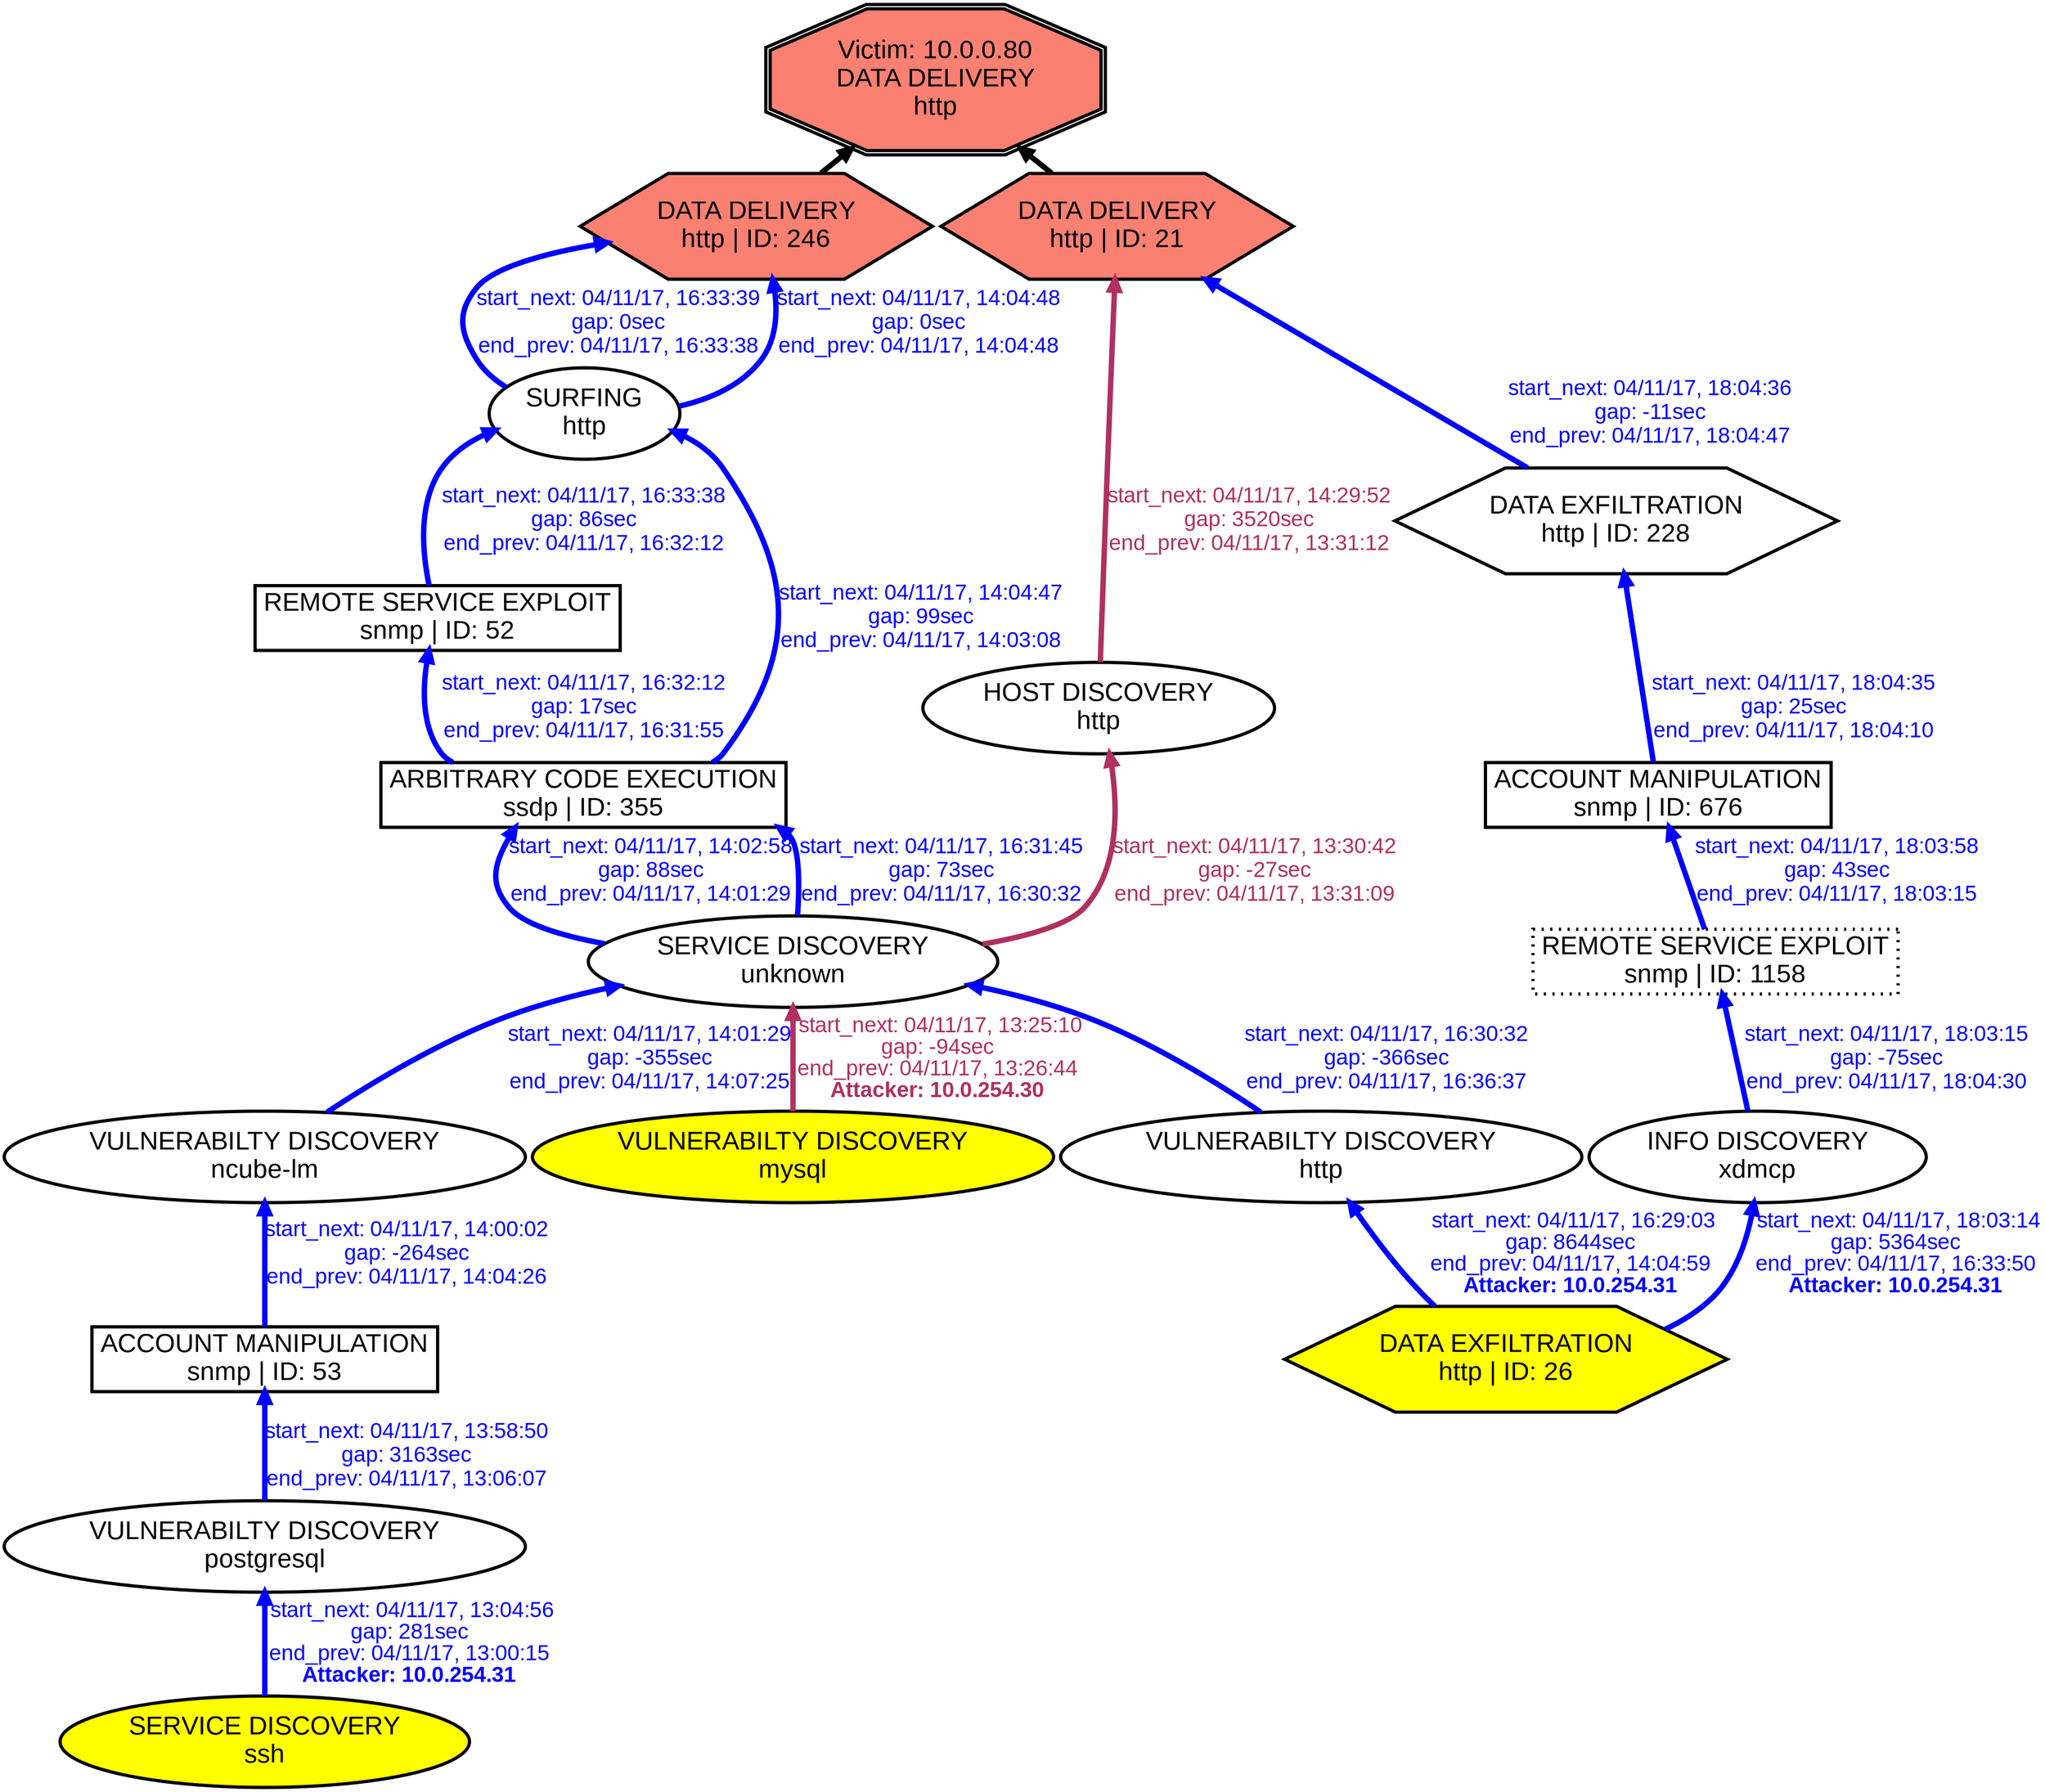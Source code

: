 digraph DATADELIVERYhttp {
rankdir="BT"; 
 graph [ nodesep="0.1", ranksep="0.02"] 
 node [ fontname=Arial, fontsize=24,penwidth=3]; 
 edge [ fontname=Arial, fontsize=20,penwidth=5 ];
"Victim: 10.0.0.80
DATA DELIVERY
http" [shape=doubleoctagon, style=filled, fillcolor=salmon];
{ rank = max; "Victim: 10.0.0.80
DATA DELIVERY
http"}
"DATA DELIVERY
http | ID: 21" -> "Victim: 10.0.0.80
DATA DELIVERY
http"
"DATA DELIVERY
http | ID: 21" [style=filled, fillcolor= salmon]
"DATA DELIVERY
http | ID: 246" -> "Victim: 10.0.0.80
DATA DELIVERY
http"
"DATA DELIVERY
http | ID: 246" [style=filled, fillcolor= salmon]
{ rank=same; "DATA DELIVERY
http | ID: 21" "DATA DELIVERY
http | ID: 246"}
"VULNERABILTY DISCOVERY
mysql" [style=filled, fillcolor= yellow]
"VULNERABILTY DISCOVERY
mysql" -> "SERVICE DISCOVERY
unknown" [ color=maroon] [label=<<font color="maroon"> start_next: 04/11/17, 13:25:10<br/>gap: -94sec<br/>end_prev: 04/11/17, 13:26:44</font><br/><font color="maroon"><b>Attacker: 10.0.254.30</b></font>>]
"SERVICE DISCOVERY
unknown" -> "HOST DISCOVERY
http" [ label="start_next: 04/11/17, 13:30:42
gap: -27sec
end_prev: 04/11/17, 13:31:09"][ fontcolor="maroon" color=maroon]
"HOST DISCOVERY
http" -> "DATA DELIVERY
http | ID: 21" [ label="start_next: 04/11/17, 14:29:52
gap: 3520sec
end_prev: 04/11/17, 13:31:12"][ fontcolor="maroon" color=maroon]
"SERVICE DISCOVERY
ssh" [style=filled, fillcolor= yellow]
"SERVICE DISCOVERY
ssh" -> "VULNERABILTY DISCOVERY
postgresql" [ color=blue] [label=<<font color="blue"> start_next: 04/11/17, 13:04:56<br/>gap: 281sec<br/>end_prev: 04/11/17, 13:00:15</font><br/><font color="blue"><b>Attacker: 10.0.254.31</b></font>>]
"VULNERABILTY DISCOVERY
postgresql" -> "ACCOUNT MANIPULATION
snmp | ID: 53" [ label="start_next: 04/11/17, 13:58:50
gap: 3163sec
end_prev: 04/11/17, 13:06:07"][ fontcolor="blue" color=blue]
"ACCOUNT MANIPULATION
snmp | ID: 53" -> "VULNERABILTY DISCOVERY
ncube-lm" [ label="start_next: 04/11/17, 14:00:02
gap: -264sec
end_prev: 04/11/17, 14:04:26"][ fontcolor="blue" color=blue]
"VULNERABILTY DISCOVERY
ncube-lm" -> "SERVICE DISCOVERY
unknown" [ label="start_next: 04/11/17, 14:01:29
gap: -355sec
end_prev: 04/11/17, 14:07:25"][ fontcolor="blue" color=blue]
"SERVICE DISCOVERY
unknown" -> "ARBITRARY CODE EXECUTION
ssdp | ID: 355" [ label="start_next: 04/11/17, 14:02:58
gap: 88sec
end_prev: 04/11/17, 14:01:29"][ fontcolor="blue" color=blue]
"ARBITRARY CODE EXECUTION
ssdp | ID: 355" -> "SURFING
http" [ label="start_next: 04/11/17, 14:04:47
gap: 99sec
end_prev: 04/11/17, 14:03:08"][ fontcolor="blue" color=blue]
"SURFING
http" -> "DATA DELIVERY
http | ID: 246" [ label="start_next: 04/11/17, 14:04:48
gap: 0sec
end_prev: 04/11/17, 14:04:48"][ fontcolor="blue" color=blue]
"DATA EXFILTRATION
http | ID: 26" [style=filled, fillcolor= yellow]
"DATA EXFILTRATION
http | ID: 26" -> "VULNERABILTY DISCOVERY
http" [ color=blue] [label=<<font color="blue"> start_next: 04/11/17, 16:29:03<br/>gap: 8644sec<br/>end_prev: 04/11/17, 14:04:59</font><br/><font color="blue"><b>Attacker: 10.0.254.31</b></font>>]
"VULNERABILTY DISCOVERY
http" -> "SERVICE DISCOVERY
unknown" [ label="start_next: 04/11/17, 16:30:32
gap: -366sec
end_prev: 04/11/17, 16:36:37"][ fontcolor="blue" color=blue]
"SERVICE DISCOVERY
unknown" -> "ARBITRARY CODE EXECUTION
ssdp | ID: 355" [ label="start_next: 04/11/17, 16:31:45
gap: 73sec
end_prev: 04/11/17, 16:30:32"][ fontcolor="blue" color=blue]
"ARBITRARY CODE EXECUTION
ssdp | ID: 355" -> "REMOTE SERVICE EXPLOIT
snmp | ID: 52" [ label="start_next: 04/11/17, 16:32:12
gap: 17sec
end_prev: 04/11/17, 16:31:55"][ fontcolor="blue" color=blue]
"REMOTE SERVICE EXPLOIT
snmp | ID: 52" -> "SURFING
http" [ label="start_next: 04/11/17, 16:33:38
gap: 86sec
end_prev: 04/11/17, 16:32:12"][ fontcolor="blue" color=blue]
"SURFING
http" -> "DATA DELIVERY
http | ID: 246" [ label="start_next: 04/11/17, 16:33:39
gap: 0sec
end_prev: 04/11/17, 16:33:38"][ fontcolor="blue" color=blue]
"DATA EXFILTRATION
http | ID: 26" [style=filled, fillcolor= yellow]
"DATA EXFILTRATION
http | ID: 26" -> "INFO DISCOVERY
xdmcp" [ color=blue] [label=<<font color="blue"> start_next: 04/11/17, 18:03:14<br/>gap: 5364sec<br/>end_prev: 04/11/17, 16:33:50</font><br/><font color="blue"><b>Attacker: 10.0.254.31</b></font>>]
"INFO DISCOVERY
xdmcp" -> "REMOTE SERVICE EXPLOIT
snmp | ID: 1158" [ label="start_next: 04/11/17, 18:03:15
gap: -75sec
end_prev: 04/11/17, 18:04:30"][ fontcolor="blue" color=blue]
"REMOTE SERVICE EXPLOIT
snmp | ID: 1158" -> "ACCOUNT MANIPULATION
snmp | ID: 676" [ label="start_next: 04/11/17, 18:03:58
gap: 43sec
end_prev: 04/11/17, 18:03:15"][ fontcolor="blue" color=blue]
"ACCOUNT MANIPULATION
snmp | ID: 676" -> "DATA EXFILTRATION
http | ID: 228" [ label="start_next: 04/11/17, 18:04:35
gap: 25sec
end_prev: 04/11/17, 18:04:10"][ fontcolor="blue" color=blue]
"DATA EXFILTRATION
http | ID: 228" -> "DATA DELIVERY
http | ID: 21" [ label="start_next: 04/11/17, 18:04:36
gap: -11sec
end_prev: 04/11/17, 18:04:47"][ fontcolor="blue" color=blue]
"VULNERABILTY DISCOVERY
mysql" [shape=oval]
"VULNERABILTY DISCOVERY
mysql" [tooltip="ET POLICY Suspicious inbound to MSSQL port 1433
ET POLICY Suspicious inbound to mySQL port 3306
ET POLICY Suspicious inbound to Oracle SQL port 1521
ET POLICY Suspicious inbound to PostgreSQL port 5432"]
"SERVICE DISCOVERY
unknown" [shape=oval]
"SERVICE DISCOVERY
unknown" [tooltip="ET SCAN Potential SSH Scan
ET SCAN Potential VNC Scan 5800-5820
ET SCAN NMAP OS Detection Probe
ET SCAN Potential VNC Scan 5900-5920"]
"HOST DISCOVERY
http" [shape=oval]
"HOST DISCOVERY
http" [tooltip="ET SCAN Possible Nmap User-Agent Observed
ET SCAN Nmap Scripting Engine User-Agent Detected (Nmap Scripting Engine)"]
"DATA DELIVERY
http | ID: 21" [shape=hexagon]
"DATA DELIVERY
http | ID: 21" [tooltip="ET WEB_SERVER PHP Possible https Local File Inclusion Attempt
ET WEB_SERVER PHP Possible php Remote File Inclusion Attempt
ET WEB_SERVER PHP tags in HTTP POST"]
"SERVICE DISCOVERY
ssh" [shape=oval]
"SERVICE DISCOVERY
ssh" [tooltip="ET SCAN Potential VNC Scan 5800-5820
ET SCAN Potential SSH Scan
ET SCAN Potential VNC Scan 5900-5920"]
"VULNERABILTY DISCOVERY
postgresql" [shape=oval]
"VULNERABILTY DISCOVERY
postgresql" [tooltip="ET POLICY Suspicious inbound to Oracle SQL port 1521
ET POLICY Suspicious inbound to PostgreSQL port 5432"]
"ACCOUNT MANIPULATION
snmp | ID: 53" [shape=box]
"ACCOUNT MANIPULATION
snmp | ID: 53" [tooltip="GPL SNMP private access udp
GPL SNMP public access udp"]
"VULNERABILTY DISCOVERY
ncube-lm" [shape=oval]
"VULNERABILTY DISCOVERY
ncube-lm" [tooltip="ET POLICY Suspicious inbound to mySQL port 3306
ET POLICY Suspicious inbound to mSQL port 4333
ET POLICY Suspicious inbound to MSSQL port 1433
ET POLICY Suspicious inbound to Oracle SQL port 1521
ET SCAN Nessus User Agent"]
"ARBITRARY CODE EXECUTION
ssdp | ID: 355" [shape=box]
"ARBITRARY CODE EXECUTION
ssdp | ID: 355" [tooltip="GPL MISC UPnP malformed advertisement"]
"SURFING
http" [shape=oval]
"SURFING
http" [tooltip="ET WEB_SERVER WEB-PHP phpinfo access"]
"DATA DELIVERY
http | ID: 246" [shape=hexagon]
"DATA DELIVERY
http | ID: 246" [tooltip="ET WEB_SERVER PHP tags in HTTP POST
ET WEB_SERVER PHP Possible php Remote File Inclusion Attempt
ET WEB_SERVER PHP Possible https Local File Inclusion Attempt
GPL WEB_SERVER perl post attempt"]
"DATA EXFILTRATION
http | ID: 26" [shape=hexagon]
"DATA EXFILTRATION
http | ID: 26" [tooltip="ET WEB_SPECIFIC_APPS PHP-CGI query string parameter vulnerability
ET WEB_SERVER Tilde in URI - potential .php~ source disclosure vulnerability"]
"VULNERABILTY DISCOVERY
http" [shape=oval]
"VULNERABILTY DISCOVERY
http" [tooltip="ET POLICY Suspicious inbound to mSQL port 4333
ET POLICY Suspicious inbound to MSSQL port 1433
ET POLICY Suspicious inbound to Oracle SQL port 1521
ET SCAN Nessus User Agent
ET POLICY Suspicious inbound to PostgreSQL port 5432"]
"REMOTE SERVICE EXPLOIT
snmp | ID: 52" [shape=box]
"REMOTE SERVICE EXPLOIT
snmp | ID: 52" [tooltip="ET SNMP Samsung Printer SNMP Hardcode RW Community String"]
"INFO DISCOVERY
xdmcp" [shape=oval]
"INFO DISCOVERY
xdmcp" [tooltip="GPL WEB_SERVER mod_gzip_status access
GPL RPC xdmcp info query"]
"REMOTE SERVICE EXPLOIT
snmp | ID: 1158" [style="dotted", shape=box]
"REMOTE SERVICE EXPLOIT
snmp | ID: 1158" [tooltip="ET SNMP Samsung Printer SNMP Hardcode RW Community String"]
"ACCOUNT MANIPULATION
snmp | ID: 676" [shape=box]
"ACCOUNT MANIPULATION
snmp | ID: 676" [tooltip="GPL SNMP private access udp
GPL SNMP public access udp"]
"DATA EXFILTRATION
http | ID: 228" [shape=hexagon]
"DATA EXFILTRATION
http | ID: 228" [tooltip="ET WEB_SPECIFIC_APPS PHP-CGI query string parameter vulnerability
ET WEB_SERVER Tilde in URI - potential .php~ source disclosure vulnerability"]
}

